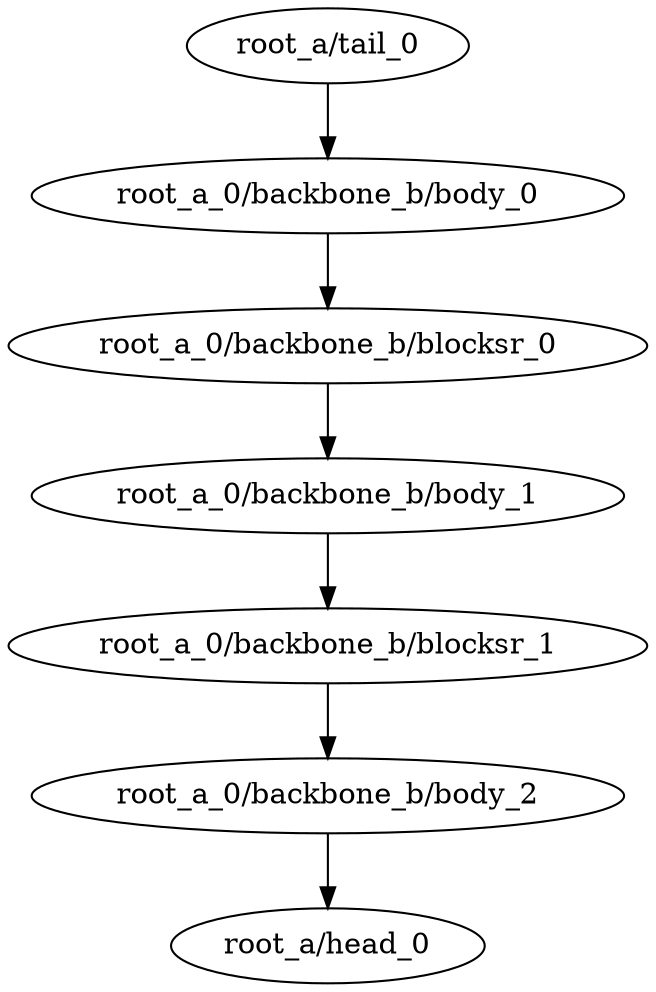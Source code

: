 digraph root_a {
	"root_a/tail_0"
	"root_a_0/backbone_b/body_0"
	"root_a_0/backbone_b/blocksr_0"
	"root_a_0/backbone_b/body_1"
	"root_a_0/backbone_b/blocksr_1"
	"root_a_0/backbone_b/body_2"
	"root_a/head_0"

	"root_a/tail_0" -> "root_a_0/backbone_b/body_0"
	"root_a_0/backbone_b/body_0" -> "root_a_0/backbone_b/blocksr_0"
	"root_a_0/backbone_b/blocksr_0" -> "root_a_0/backbone_b/body_1"
	"root_a_0/backbone_b/body_1" -> "root_a_0/backbone_b/blocksr_1"
	"root_a_0/backbone_b/blocksr_1" -> "root_a_0/backbone_b/body_2"
	"root_a_0/backbone_b/body_2" -> "root_a/head_0"

}
